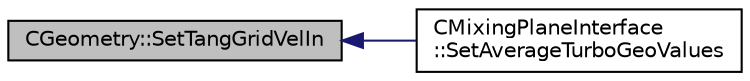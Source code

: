 digraph "CGeometry::SetTangGridVelIn"
{
  edge [fontname="Helvetica",fontsize="10",labelfontname="Helvetica",labelfontsize="10"];
  node [fontname="Helvetica",fontsize="10",shape=record];
  rankdir="LR";
  Node2950 [label="CGeometry::SetTangGridVelIn",height=0.2,width=0.4,color="black", fillcolor="grey75", style="filled", fontcolor="black"];
  Node2950 -> Node2951 [dir="back",color="midnightblue",fontsize="10",style="solid",fontname="Helvetica"];
  Node2951 [label="CMixingPlaneInterface\l::SetAverageTurboGeoValues",height=0.2,width=0.4,color="black", fillcolor="white", style="filled",URL="$class_c_mixing_plane_interface.html#a723cfdb9d78198837794f23bb21f1bd4",tooltip="Store all the turboperformance in the solver in ZONE_0. "];
}

